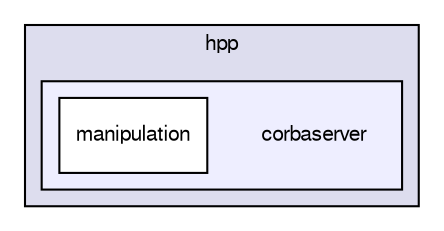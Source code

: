 digraph "corbaserver" {
  compound=true
  node [ fontsize="10", fontname="FreeSans"];
  edge [ labelfontsize="10", labelfontname="FreeSans"];
  subgraph clusterdir_87882f463c1f563717a22859a8fe91dd {
    graph [ bgcolor="#ddddee", pencolor="black", label="hpp" fontname="FreeSans", fontsize="10", URL="dir_87882f463c1f563717a22859a8fe91dd.html"]
  subgraph clusterdir_19301abaccadef14b656ac5321bb1bd7 {
    graph [ bgcolor="#eeeeff", pencolor="black", label="" URL="dir_19301abaccadef14b656ac5321bb1bd7.html"];
    dir_19301abaccadef14b656ac5321bb1bd7 [shape=plaintext label="corbaserver"];
    dir_022c1a79ec379febd7722d27e805e6a1 [shape=box label="manipulation" color="black" fillcolor="white" style="filled" URL="dir_022c1a79ec379febd7722d27e805e6a1.html"];
  }
  }
}
